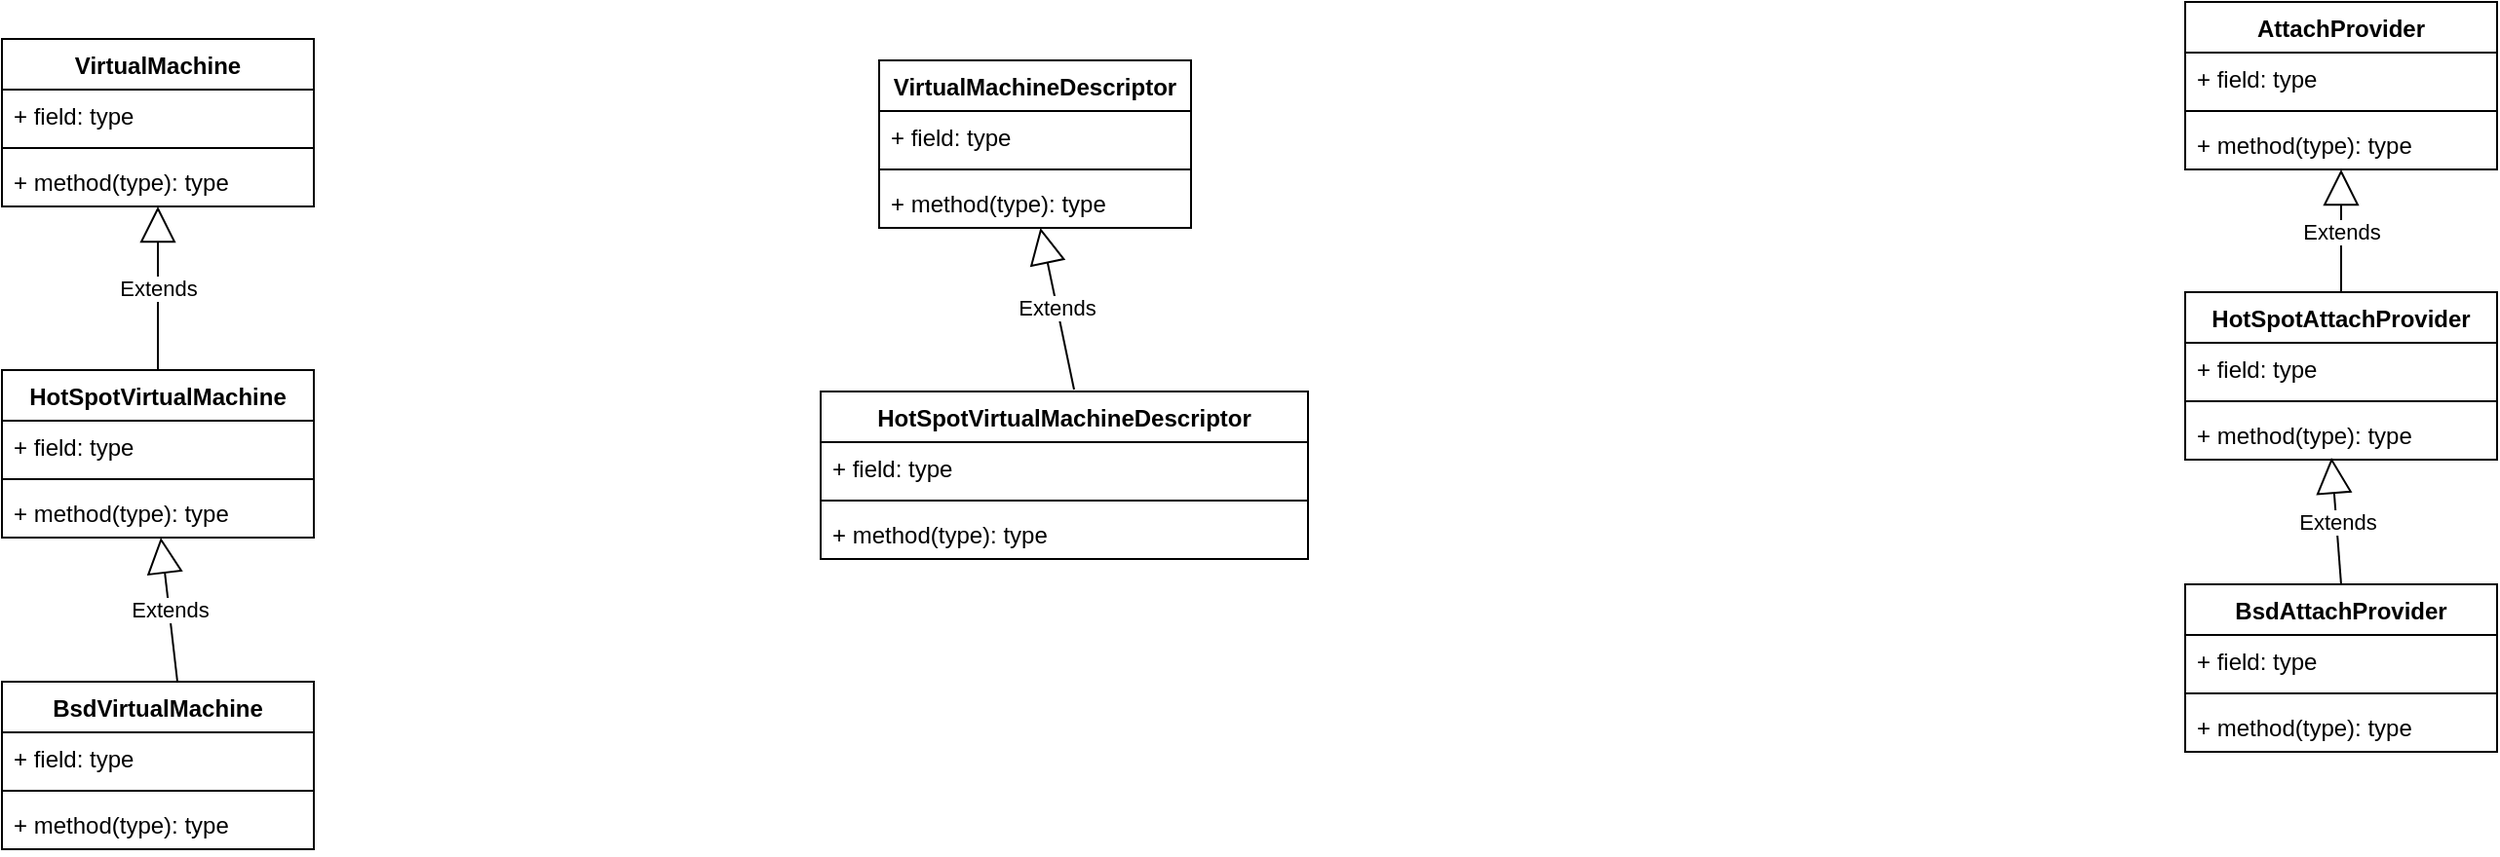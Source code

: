<mxfile version="13.9.8" type="device"><diagram id="K5Nn2Y2xUsP7F31lJKbY" name="第 1 页"><mxGraphModel dx="1186" dy="592" grid="1" gridSize="10" guides="1" tooltips="1" connect="1" arrows="1" fold="1" page="1" pageScale="1" pageWidth="33000" pageHeight="46810" math="0" shadow="0"><root><mxCell id="0"/><mxCell id="1" parent="0"/><mxCell id="NNiNs-ml22WPgrtMLb5p-1" value="VirtualMachine" style="swimlane;fontStyle=1;align=center;verticalAlign=top;childLayout=stackLayout;horizontal=1;startSize=26;horizontalStack=0;resizeParent=1;resizeParentMax=0;resizeLast=0;collapsible=1;marginBottom=0;" parent="1" vertex="1"><mxGeometry x="470" y="210" width="160" height="86" as="geometry"/></mxCell><mxCell id="NNiNs-ml22WPgrtMLb5p-2" value="+ field: type" style="text;strokeColor=none;fillColor=none;align=left;verticalAlign=top;spacingLeft=4;spacingRight=4;overflow=hidden;rotatable=0;points=[[0,0.5],[1,0.5]];portConstraint=eastwest;" parent="NNiNs-ml22WPgrtMLb5p-1" vertex="1"><mxGeometry y="26" width="160" height="26" as="geometry"/></mxCell><mxCell id="NNiNs-ml22WPgrtMLb5p-3" value="" style="line;strokeWidth=1;fillColor=none;align=left;verticalAlign=middle;spacingTop=-1;spacingLeft=3;spacingRight=3;rotatable=0;labelPosition=right;points=[];portConstraint=eastwest;" parent="NNiNs-ml22WPgrtMLb5p-1" vertex="1"><mxGeometry y="52" width="160" height="8" as="geometry"/></mxCell><mxCell id="NNiNs-ml22WPgrtMLb5p-4" value="+ method(type): type" style="text;strokeColor=none;fillColor=none;align=left;verticalAlign=top;spacingLeft=4;spacingRight=4;overflow=hidden;rotatable=0;points=[[0,0.5],[1,0.5]];portConstraint=eastwest;" parent="NNiNs-ml22WPgrtMLb5p-1" vertex="1"><mxGeometry y="60" width="160" height="26" as="geometry"/></mxCell><mxCell id="NNiNs-ml22WPgrtMLb5p-5" value="HotSpotVirtualMachine" style="swimlane;fontStyle=1;align=center;verticalAlign=top;childLayout=stackLayout;horizontal=1;startSize=26;horizontalStack=0;resizeParent=1;resizeParentMax=0;resizeLast=0;collapsible=1;marginBottom=0;" parent="1" vertex="1"><mxGeometry x="470" y="380" width="160" height="86" as="geometry"/></mxCell><mxCell id="NNiNs-ml22WPgrtMLb5p-6" value="Extends" style="endArrow=block;endSize=16;endFill=0;html=1;entryX=0.5;entryY=1;entryDx=0;entryDy=0;entryPerimeter=0;" parent="NNiNs-ml22WPgrtMLb5p-5" target="NNiNs-ml22WPgrtMLb5p-4" edge="1"><mxGeometry width="160" relative="1" as="geometry"><mxPoint x="80" as="sourcePoint"/><mxPoint x="240" as="targetPoint"/></mxGeometry></mxCell><mxCell id="NNiNs-ml22WPgrtMLb5p-7" value="+ field: type" style="text;strokeColor=none;fillColor=none;align=left;verticalAlign=top;spacingLeft=4;spacingRight=4;overflow=hidden;rotatable=0;points=[[0,0.5],[1,0.5]];portConstraint=eastwest;" parent="NNiNs-ml22WPgrtMLb5p-5" vertex="1"><mxGeometry y="26" width="160" height="26" as="geometry"/></mxCell><mxCell id="NNiNs-ml22WPgrtMLb5p-8" value="" style="line;strokeWidth=1;fillColor=none;align=left;verticalAlign=middle;spacingTop=-1;spacingLeft=3;spacingRight=3;rotatable=0;labelPosition=right;points=[];portConstraint=eastwest;" parent="NNiNs-ml22WPgrtMLb5p-5" vertex="1"><mxGeometry y="52" width="160" height="8" as="geometry"/></mxCell><mxCell id="NNiNs-ml22WPgrtMLb5p-9" value="+ method(type): type" style="text;strokeColor=none;fillColor=none;align=left;verticalAlign=top;spacingLeft=4;spacingRight=4;overflow=hidden;rotatable=0;points=[[0,0.5],[1,0.5]];portConstraint=eastwest;" parent="NNiNs-ml22WPgrtMLb5p-5" vertex="1"><mxGeometry y="60" width="160" height="26" as="geometry"/></mxCell><mxCell id="NNiNs-ml22WPgrtMLb5p-10" value="BsdVirtualMachine" style="swimlane;fontStyle=1;align=center;verticalAlign=top;childLayout=stackLayout;horizontal=1;startSize=26;horizontalStack=0;resizeParent=1;resizeParentMax=0;resizeLast=0;collapsible=1;marginBottom=0;" parent="1" vertex="1"><mxGeometry x="470" y="540" width="160" height="86" as="geometry"/></mxCell><mxCell id="NNiNs-ml22WPgrtMLb5p-11" value="Extends" style="endArrow=block;endSize=16;endFill=0;html=1;" parent="NNiNs-ml22WPgrtMLb5p-10" target="NNiNs-ml22WPgrtMLb5p-9" edge="1"><mxGeometry width="160" relative="1" as="geometry"><mxPoint x="90" as="sourcePoint"/><mxPoint x="250" as="targetPoint"/></mxGeometry></mxCell><mxCell id="NNiNs-ml22WPgrtMLb5p-12" value="+ field: type" style="text;strokeColor=none;fillColor=none;align=left;verticalAlign=top;spacingLeft=4;spacingRight=4;overflow=hidden;rotatable=0;points=[[0,0.5],[1,0.5]];portConstraint=eastwest;" parent="NNiNs-ml22WPgrtMLb5p-10" vertex="1"><mxGeometry y="26" width="160" height="26" as="geometry"/></mxCell><mxCell id="NNiNs-ml22WPgrtMLb5p-13" value="" style="line;strokeWidth=1;fillColor=none;align=left;verticalAlign=middle;spacingTop=-1;spacingLeft=3;spacingRight=3;rotatable=0;labelPosition=right;points=[];portConstraint=eastwest;" parent="NNiNs-ml22WPgrtMLb5p-10" vertex="1"><mxGeometry y="52" width="160" height="8" as="geometry"/></mxCell><mxCell id="NNiNs-ml22WPgrtMLb5p-14" value="+ method(type): type" style="text;strokeColor=none;fillColor=none;align=left;verticalAlign=top;spacingLeft=4;spacingRight=4;overflow=hidden;rotatable=0;points=[[0,0.5],[1,0.5]];portConstraint=eastwest;" parent="NNiNs-ml22WPgrtMLb5p-10" vertex="1"><mxGeometry y="60" width="160" height="26" as="geometry"/></mxCell><mxCell id="NNiNs-ml22WPgrtMLb5p-15" value="VirtualMachineDescriptor" style="swimlane;fontStyle=1;align=center;verticalAlign=top;childLayout=stackLayout;horizontal=1;startSize=26;horizontalStack=0;resizeParent=1;resizeParentMax=0;resizeLast=0;collapsible=1;marginBottom=0;" parent="1" vertex="1"><mxGeometry x="920" y="221" width="160" height="86" as="geometry"/></mxCell><mxCell id="NNiNs-ml22WPgrtMLb5p-16" value="+ field: type" style="text;strokeColor=none;fillColor=none;align=left;verticalAlign=top;spacingLeft=4;spacingRight=4;overflow=hidden;rotatable=0;points=[[0,0.5],[1,0.5]];portConstraint=eastwest;" parent="NNiNs-ml22WPgrtMLb5p-15" vertex="1"><mxGeometry y="26" width="160" height="26" as="geometry"/></mxCell><mxCell id="NNiNs-ml22WPgrtMLb5p-17" value="" style="line;strokeWidth=1;fillColor=none;align=left;verticalAlign=middle;spacingTop=-1;spacingLeft=3;spacingRight=3;rotatable=0;labelPosition=right;points=[];portConstraint=eastwest;" parent="NNiNs-ml22WPgrtMLb5p-15" vertex="1"><mxGeometry y="52" width="160" height="8" as="geometry"/></mxCell><mxCell id="NNiNs-ml22WPgrtMLb5p-18" value="+ method(type): type" style="text;strokeColor=none;fillColor=none;align=left;verticalAlign=top;spacingLeft=4;spacingRight=4;overflow=hidden;rotatable=0;points=[[0,0.5],[1,0.5]];portConstraint=eastwest;" parent="NNiNs-ml22WPgrtMLb5p-15" vertex="1"><mxGeometry y="60" width="160" height="26" as="geometry"/></mxCell><mxCell id="NNiNs-ml22WPgrtMLb5p-19" value="HotSpotVirtualMachineDescriptor" style="swimlane;fontStyle=1;align=center;verticalAlign=top;childLayout=stackLayout;horizontal=1;startSize=26;horizontalStack=0;resizeParent=1;resizeParentMax=0;resizeLast=0;collapsible=1;marginBottom=0;" parent="1" vertex="1"><mxGeometry x="890" y="391" width="250" height="86" as="geometry"/></mxCell><mxCell id="NNiNs-ml22WPgrtMLb5p-20" value="+ field: type" style="text;strokeColor=none;fillColor=none;align=left;verticalAlign=top;spacingLeft=4;spacingRight=4;overflow=hidden;rotatable=0;points=[[0,0.5],[1,0.5]];portConstraint=eastwest;" parent="NNiNs-ml22WPgrtMLb5p-19" vertex="1"><mxGeometry y="26" width="250" height="26" as="geometry"/></mxCell><mxCell id="NNiNs-ml22WPgrtMLb5p-21" value="" style="line;strokeWidth=1;fillColor=none;align=left;verticalAlign=middle;spacingTop=-1;spacingLeft=3;spacingRight=3;rotatable=0;labelPosition=right;points=[];portConstraint=eastwest;" parent="NNiNs-ml22WPgrtMLb5p-19" vertex="1"><mxGeometry y="52" width="250" height="8" as="geometry"/></mxCell><mxCell id="NNiNs-ml22WPgrtMLb5p-22" value="+ method(type): type" style="text;strokeColor=none;fillColor=none;align=left;verticalAlign=top;spacingLeft=4;spacingRight=4;overflow=hidden;rotatable=0;points=[[0,0.5],[1,0.5]];portConstraint=eastwest;" parent="NNiNs-ml22WPgrtMLb5p-19" vertex="1"><mxGeometry y="60" width="250" height="26" as="geometry"/></mxCell><mxCell id="NNiNs-ml22WPgrtMLb5p-23" value="Extends" style="endArrow=block;endSize=16;endFill=0;html=1;" parent="NNiNs-ml22WPgrtMLb5p-19" target="NNiNs-ml22WPgrtMLb5p-18" edge="1"><mxGeometry width="160" relative="1" as="geometry"><mxPoint x="130" y="-1" as="sourcePoint"/><mxPoint x="290" y="-1" as="targetPoint"/></mxGeometry></mxCell><mxCell id="aI5GJlUOhgC04J1Bxuo0-1" value="AttachProvider" style="swimlane;fontStyle=1;align=center;verticalAlign=top;childLayout=stackLayout;horizontal=1;startSize=26;horizontalStack=0;resizeParent=1;resizeParentMax=0;resizeLast=0;collapsible=1;marginBottom=0;fillColor=#FFFFFF;" vertex="1" parent="1"><mxGeometry x="1590" y="191" width="160" height="86" as="geometry"/></mxCell><mxCell id="aI5GJlUOhgC04J1Bxuo0-2" value="+ field: type" style="text;strokeColor=none;fillColor=none;align=left;verticalAlign=top;spacingLeft=4;spacingRight=4;overflow=hidden;rotatable=0;points=[[0,0.5],[1,0.5]];portConstraint=eastwest;" vertex="1" parent="aI5GJlUOhgC04J1Bxuo0-1"><mxGeometry y="26" width="160" height="26" as="geometry"/></mxCell><mxCell id="aI5GJlUOhgC04J1Bxuo0-3" value="" style="line;strokeWidth=1;fillColor=none;align=left;verticalAlign=middle;spacingTop=-1;spacingLeft=3;spacingRight=3;rotatable=0;labelPosition=right;points=[];portConstraint=eastwest;" vertex="1" parent="aI5GJlUOhgC04J1Bxuo0-1"><mxGeometry y="52" width="160" height="8" as="geometry"/></mxCell><mxCell id="aI5GJlUOhgC04J1Bxuo0-4" value="+ method(type): type" style="text;strokeColor=none;fillColor=none;align=left;verticalAlign=top;spacingLeft=4;spacingRight=4;overflow=hidden;rotatable=0;points=[[0,0.5],[1,0.5]];portConstraint=eastwest;" vertex="1" parent="aI5GJlUOhgC04J1Bxuo0-1"><mxGeometry y="60" width="160" height="26" as="geometry"/></mxCell><mxCell id="aI5GJlUOhgC04J1Bxuo0-5" value="HotSpotAttachProvider" style="swimlane;fontStyle=1;align=center;verticalAlign=top;childLayout=stackLayout;horizontal=1;startSize=26;horizontalStack=0;resizeParent=1;resizeParentMax=0;resizeLast=0;collapsible=1;marginBottom=0;fillColor=#FFFFFF;" vertex="1" parent="1"><mxGeometry x="1590" y="340" width="160" height="86" as="geometry"/></mxCell><mxCell id="aI5GJlUOhgC04J1Bxuo0-9" value="Extends" style="endArrow=block;endSize=16;endFill=0;html=1;" edge="1" parent="aI5GJlUOhgC04J1Bxuo0-5" target="aI5GJlUOhgC04J1Bxuo0-4"><mxGeometry width="160" relative="1" as="geometry"><mxPoint x="80" as="sourcePoint"/><mxPoint x="240" as="targetPoint"/></mxGeometry></mxCell><mxCell id="aI5GJlUOhgC04J1Bxuo0-6" value="+ field: type" style="text;strokeColor=none;fillColor=none;align=left;verticalAlign=top;spacingLeft=4;spacingRight=4;overflow=hidden;rotatable=0;points=[[0,0.5],[1,0.5]];portConstraint=eastwest;" vertex="1" parent="aI5GJlUOhgC04J1Bxuo0-5"><mxGeometry y="26" width="160" height="26" as="geometry"/></mxCell><mxCell id="aI5GJlUOhgC04J1Bxuo0-7" value="" style="line;strokeWidth=1;fillColor=none;align=left;verticalAlign=middle;spacingTop=-1;spacingLeft=3;spacingRight=3;rotatable=0;labelPosition=right;points=[];portConstraint=eastwest;" vertex="1" parent="aI5GJlUOhgC04J1Bxuo0-5"><mxGeometry y="52" width="160" height="8" as="geometry"/></mxCell><mxCell id="aI5GJlUOhgC04J1Bxuo0-8" value="+ method(type): type" style="text;strokeColor=none;fillColor=none;align=left;verticalAlign=top;spacingLeft=4;spacingRight=4;overflow=hidden;rotatable=0;points=[[0,0.5],[1,0.5]];portConstraint=eastwest;" vertex="1" parent="aI5GJlUOhgC04J1Bxuo0-5"><mxGeometry y="60" width="160" height="26" as="geometry"/></mxCell><mxCell id="aI5GJlUOhgC04J1Bxuo0-10" value="BsdAttachProvider" style="swimlane;fontStyle=1;align=center;verticalAlign=top;childLayout=stackLayout;horizontal=1;startSize=26;horizontalStack=0;resizeParent=1;resizeParentMax=0;resizeLast=0;collapsible=1;marginBottom=0;fillColor=#FFFFFF;" vertex="1" parent="1"><mxGeometry x="1590" y="490" width="160" height="86" as="geometry"/></mxCell><mxCell id="aI5GJlUOhgC04J1Bxuo0-14" value="Extends" style="endArrow=block;endSize=16;endFill=0;html=1;entryX=0.469;entryY=0.962;entryDx=0;entryDy=0;entryPerimeter=0;" edge="1" parent="aI5GJlUOhgC04J1Bxuo0-10" target="aI5GJlUOhgC04J1Bxuo0-8"><mxGeometry width="160" relative="1" as="geometry"><mxPoint x="80" as="sourcePoint"/><mxPoint x="240" as="targetPoint"/></mxGeometry></mxCell><mxCell id="aI5GJlUOhgC04J1Bxuo0-11" value="+ field: type" style="text;strokeColor=none;fillColor=none;align=left;verticalAlign=top;spacingLeft=4;spacingRight=4;overflow=hidden;rotatable=0;points=[[0,0.5],[1,0.5]];portConstraint=eastwest;" vertex="1" parent="aI5GJlUOhgC04J1Bxuo0-10"><mxGeometry y="26" width="160" height="26" as="geometry"/></mxCell><mxCell id="aI5GJlUOhgC04J1Bxuo0-12" value="" style="line;strokeWidth=1;fillColor=none;align=left;verticalAlign=middle;spacingTop=-1;spacingLeft=3;spacingRight=3;rotatable=0;labelPosition=right;points=[];portConstraint=eastwest;" vertex="1" parent="aI5GJlUOhgC04J1Bxuo0-10"><mxGeometry y="52" width="160" height="8" as="geometry"/></mxCell><mxCell id="aI5GJlUOhgC04J1Bxuo0-13" value="+ method(type): type" style="text;strokeColor=none;fillColor=none;align=left;verticalAlign=top;spacingLeft=4;spacingRight=4;overflow=hidden;rotatable=0;points=[[0,0.5],[1,0.5]];portConstraint=eastwest;" vertex="1" parent="aI5GJlUOhgC04J1Bxuo0-10"><mxGeometry y="60" width="160" height="26" as="geometry"/></mxCell></root></mxGraphModel></diagram></mxfile>